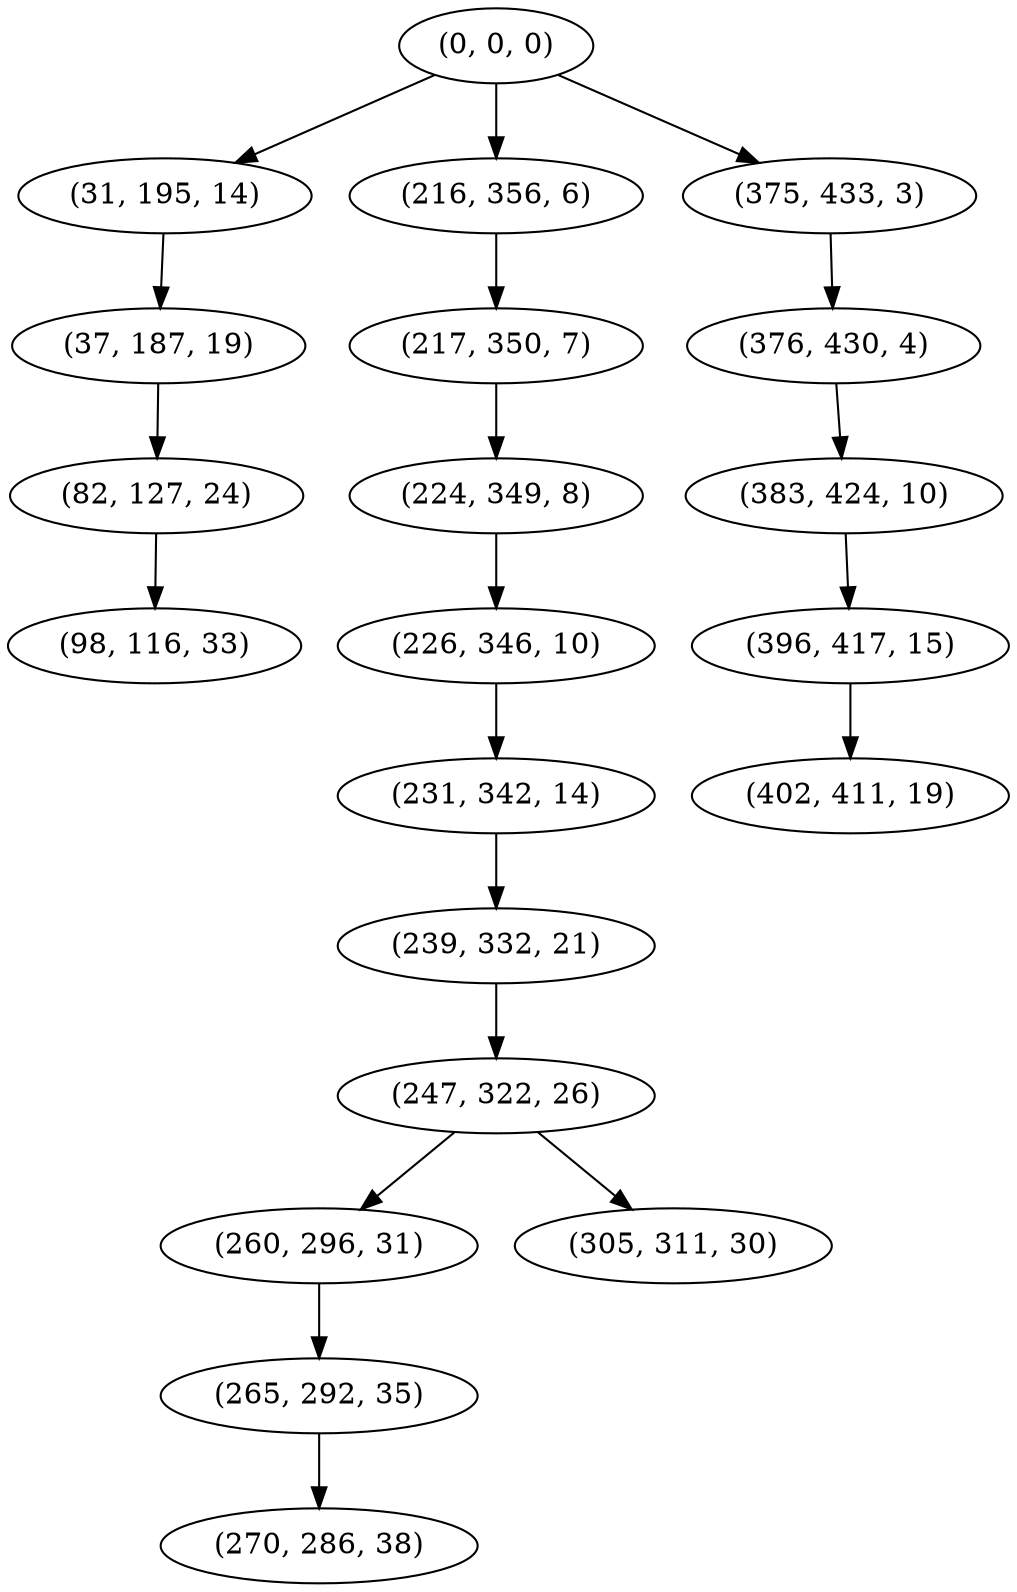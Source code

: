 digraph tree {
    "(0, 0, 0)";
    "(31, 195, 14)";
    "(37, 187, 19)";
    "(82, 127, 24)";
    "(98, 116, 33)";
    "(216, 356, 6)";
    "(217, 350, 7)";
    "(224, 349, 8)";
    "(226, 346, 10)";
    "(231, 342, 14)";
    "(239, 332, 21)";
    "(247, 322, 26)";
    "(260, 296, 31)";
    "(265, 292, 35)";
    "(270, 286, 38)";
    "(305, 311, 30)";
    "(375, 433, 3)";
    "(376, 430, 4)";
    "(383, 424, 10)";
    "(396, 417, 15)";
    "(402, 411, 19)";
    "(0, 0, 0)" -> "(31, 195, 14)";
    "(0, 0, 0)" -> "(216, 356, 6)";
    "(0, 0, 0)" -> "(375, 433, 3)";
    "(31, 195, 14)" -> "(37, 187, 19)";
    "(37, 187, 19)" -> "(82, 127, 24)";
    "(82, 127, 24)" -> "(98, 116, 33)";
    "(216, 356, 6)" -> "(217, 350, 7)";
    "(217, 350, 7)" -> "(224, 349, 8)";
    "(224, 349, 8)" -> "(226, 346, 10)";
    "(226, 346, 10)" -> "(231, 342, 14)";
    "(231, 342, 14)" -> "(239, 332, 21)";
    "(239, 332, 21)" -> "(247, 322, 26)";
    "(247, 322, 26)" -> "(260, 296, 31)";
    "(247, 322, 26)" -> "(305, 311, 30)";
    "(260, 296, 31)" -> "(265, 292, 35)";
    "(265, 292, 35)" -> "(270, 286, 38)";
    "(375, 433, 3)" -> "(376, 430, 4)";
    "(376, 430, 4)" -> "(383, 424, 10)";
    "(383, 424, 10)" -> "(396, 417, 15)";
    "(396, 417, 15)" -> "(402, 411, 19)";
}
